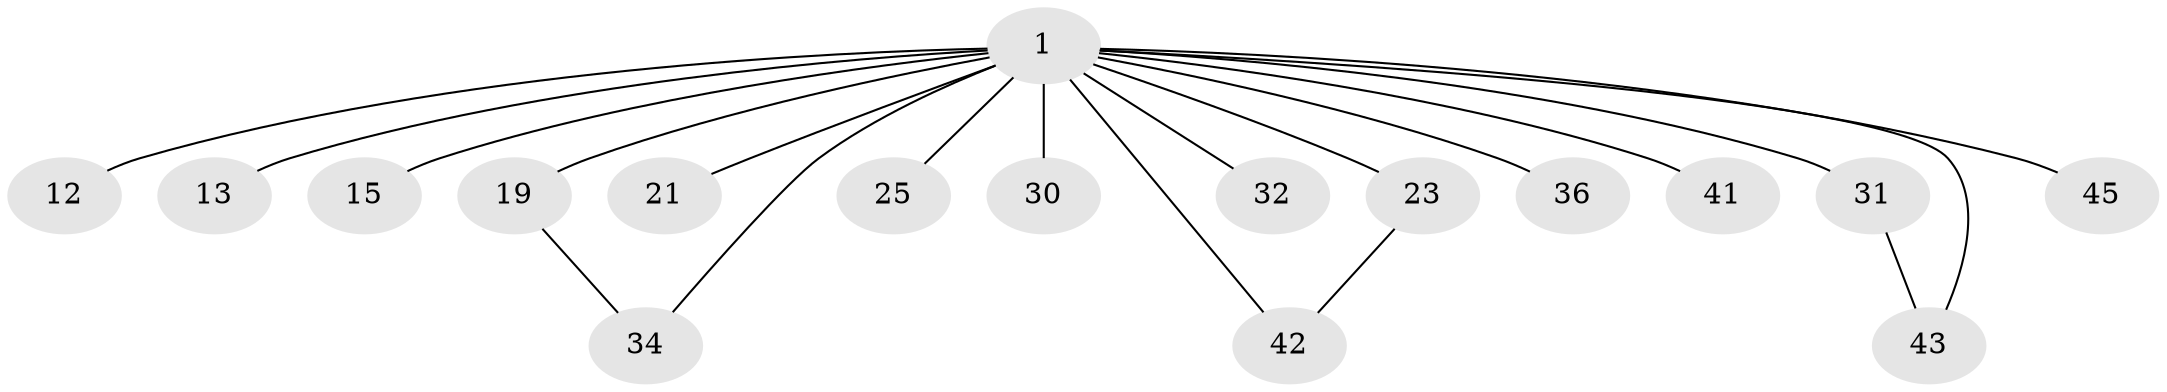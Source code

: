 // original degree distribution, {11: 0.017241379310344827, 15: 0.034482758620689655, 17: 0.034482758620689655, 14: 0.034482758620689655, 23: 0.017241379310344827, 19: 0.017241379310344827, 16: 0.017241379310344827, 2: 0.5344827586206896, 3: 0.1724137931034483, 5: 0.017241379310344827, 4: 0.10344827586206896}
// Generated by graph-tools (version 1.1) at 2025/17/03/04/25 18:17:44]
// undirected, 17 vertices, 19 edges
graph export_dot {
graph [start="1"]
  node [color=gray90,style=filled];
  1 [super="+3+2"];
  12;
  13;
  15;
  19 [super="+26+20"];
  21;
  23;
  25;
  30;
  31;
  32;
  34;
  36;
  41;
  42;
  43;
  45;
  1 -- 12 [weight=3];
  1 -- 15 [weight=2];
  1 -- 19 [weight=6];
  1 -- 21 [weight=3];
  1 -- 23 [weight=3];
  1 -- 25 [weight=2];
  1 -- 31 [weight=2];
  1 -- 32 [weight=4];
  1 -- 34;
  1 -- 36 [weight=4];
  1 -- 41 [weight=2];
  1 -- 42;
  1 -- 43;
  1 -- 45 [weight=2];
  1 -- 13 [weight=2];
  1 -- 30 [weight=2];
  19 -- 34;
  23 -- 42;
  31 -- 43;
}
